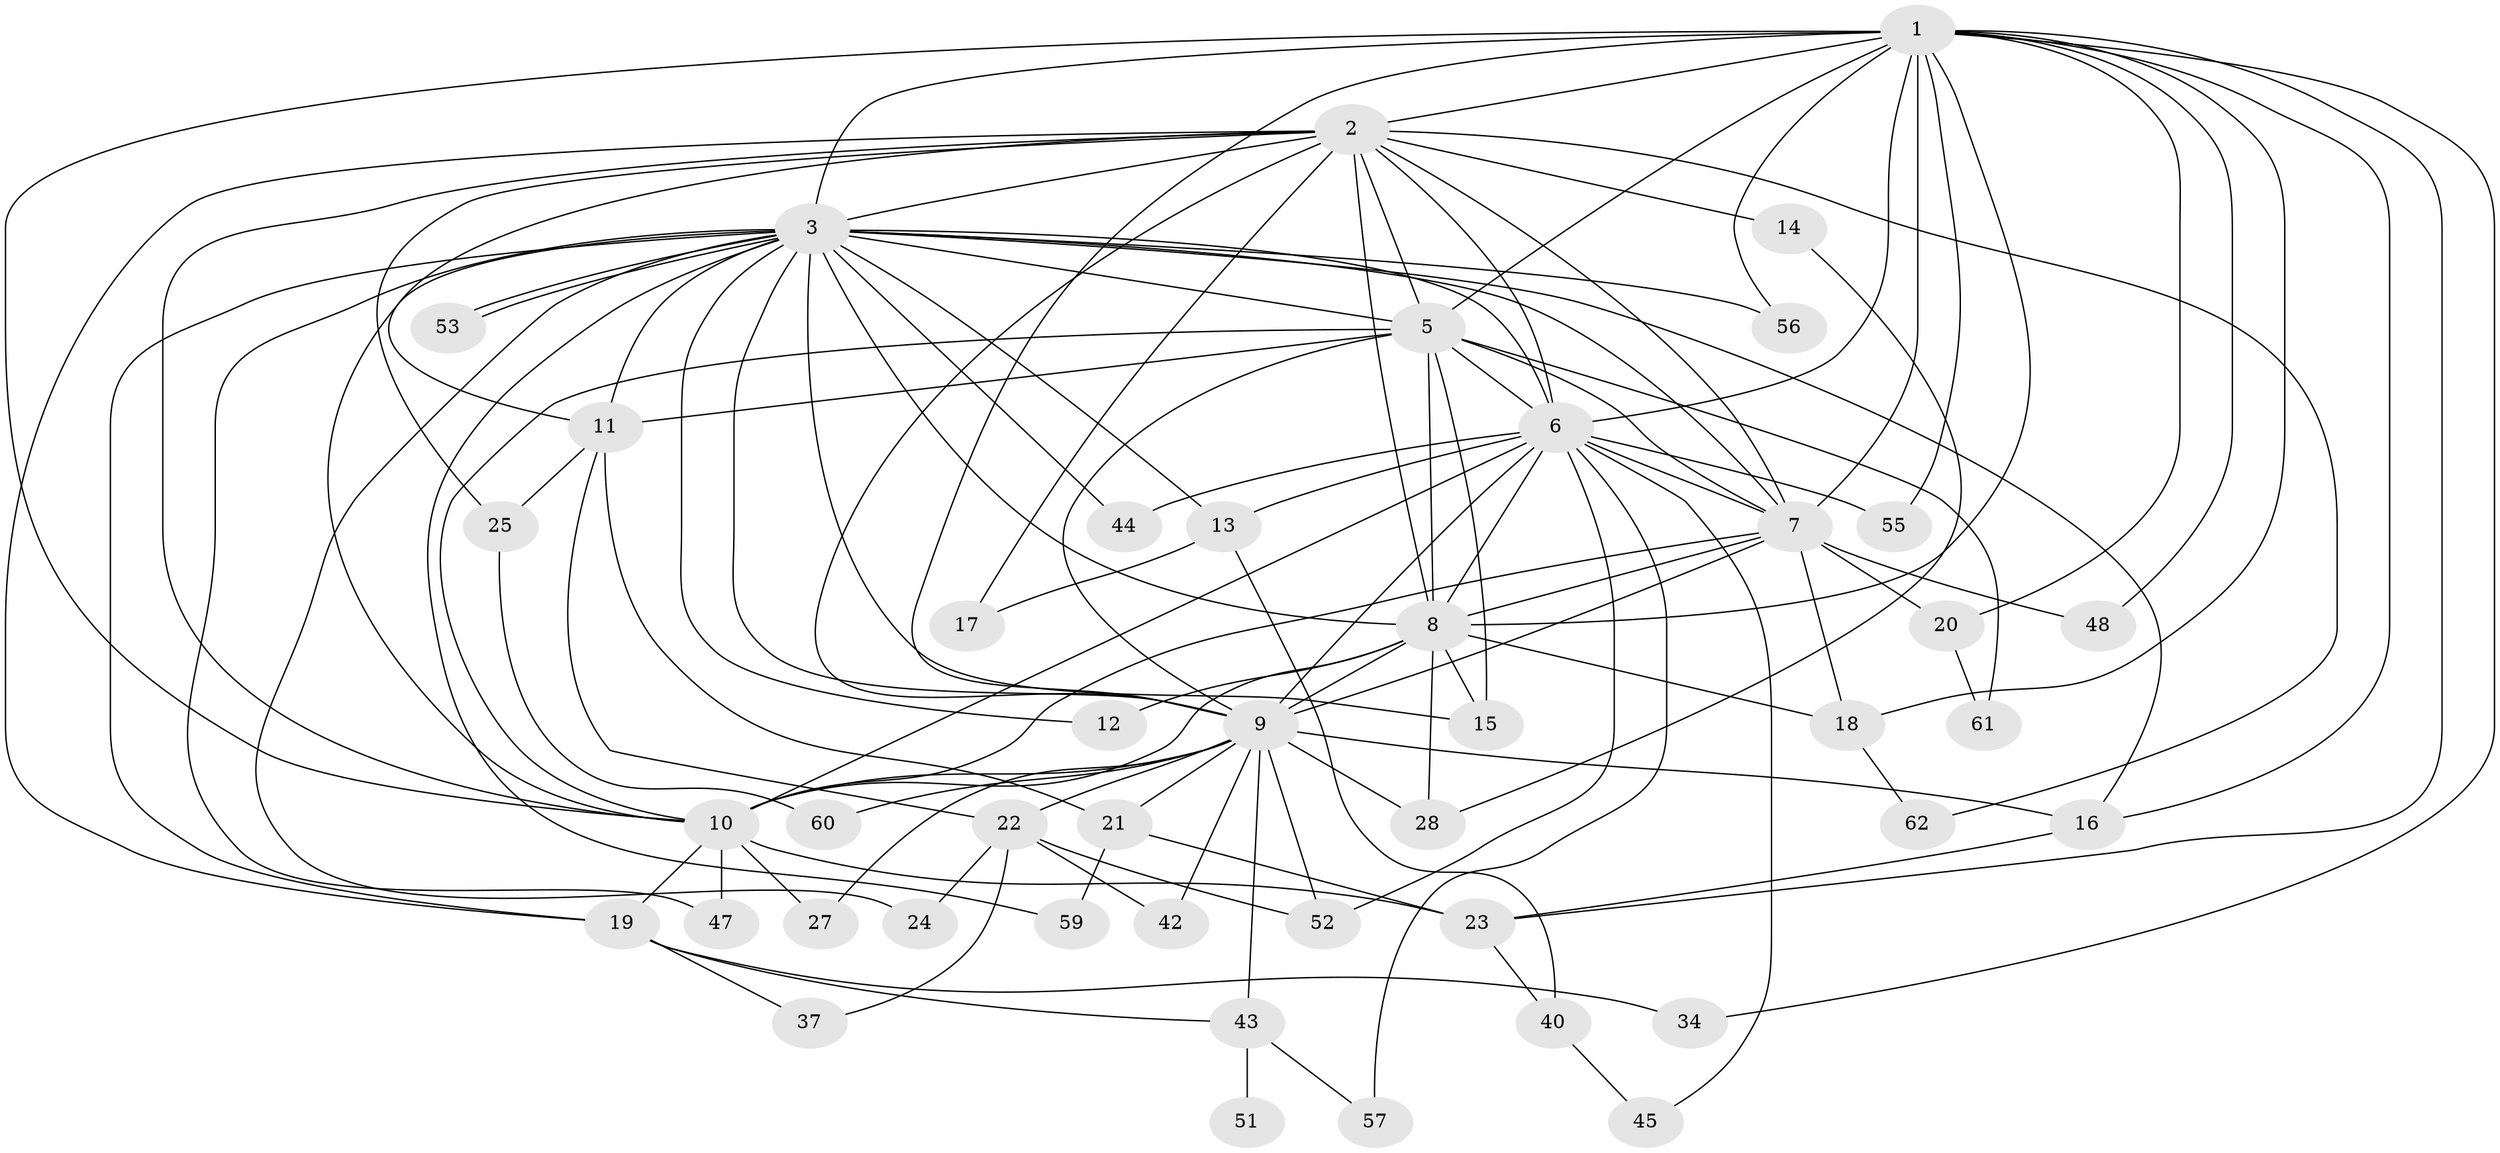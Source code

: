 // original degree distribution, {19: 0.03076923076923077, 12: 0.015384615384615385, 23: 0.015384615384615385, 15: 0.015384615384615385, 13: 0.03076923076923077, 17: 0.015384615384615385, 16: 0.015384615384615385, 14: 0.015384615384615385, 6: 0.06153846153846154, 2: 0.5692307692307692, 4: 0.07692307692307693, 3: 0.1076923076923077, 5: 0.03076923076923077}
// Generated by graph-tools (version 1.1) at 2025/11/02/27/25 16:11:05]
// undirected, 45 vertices, 115 edges
graph export_dot {
graph [start="1"]
  node [color=gray90,style=filled];
  1 [super="+38"];
  2 [super="+4"];
  3 [super="+65"];
  5 [super="+49"];
  6 [super="+54"];
  7 [super="+30"];
  8 [super="+31"];
  9 [super="+64"];
  10 [super="+32"];
  11 [super="+26"];
  12;
  13;
  14 [super="+36"];
  15 [super="+29"];
  16 [super="+50"];
  17;
  18 [super="+39"];
  19 [super="+35"];
  20 [super="+33"];
  21 [super="+41"];
  22 [super="+63"];
  23 [super="+58"];
  24;
  25;
  27;
  28;
  34;
  37;
  40;
  42;
  43 [super="+46"];
  44;
  45;
  47;
  48;
  51;
  52;
  53;
  55;
  56;
  57;
  59;
  60;
  61;
  62;
  1 -- 2 [weight=2];
  1 -- 3;
  1 -- 5;
  1 -- 6;
  1 -- 7 [weight=2];
  1 -- 8;
  1 -- 9;
  1 -- 10;
  1 -- 16;
  1 -- 18;
  1 -- 20 [weight=2];
  1 -- 23;
  1 -- 34;
  1 -- 48;
  1 -- 55;
  1 -- 56;
  2 -- 3 [weight=2];
  2 -- 5 [weight=2];
  2 -- 6 [weight=2];
  2 -- 7 [weight=2];
  2 -- 8 [weight=2];
  2 -- 9 [weight=2];
  2 -- 10 [weight=3];
  2 -- 17;
  2 -- 14 [weight=2];
  2 -- 19;
  2 -- 25;
  2 -- 62;
  2 -- 11;
  3 -- 5;
  3 -- 6;
  3 -- 7 [weight=2];
  3 -- 8;
  3 -- 9;
  3 -- 10;
  3 -- 11;
  3 -- 12;
  3 -- 13;
  3 -- 15;
  3 -- 19;
  3 -- 24;
  3 -- 44;
  3 -- 47;
  3 -- 53;
  3 -- 53;
  3 -- 56;
  3 -- 59;
  3 -- 16;
  5 -- 6;
  5 -- 7;
  5 -- 8;
  5 -- 9 [weight=2];
  5 -- 10;
  5 -- 11;
  5 -- 15;
  5 -- 61;
  6 -- 7 [weight=2];
  6 -- 8;
  6 -- 9;
  6 -- 10 [weight=2];
  6 -- 13;
  6 -- 44;
  6 -- 45;
  6 -- 52;
  6 -- 55;
  6 -- 57;
  7 -- 8;
  7 -- 9;
  7 -- 10;
  7 -- 18 [weight=2];
  7 -- 20;
  7 -- 48;
  8 -- 9;
  8 -- 10;
  8 -- 12;
  8 -- 28;
  8 -- 18;
  8 -- 15;
  9 -- 10;
  9 -- 16;
  9 -- 21;
  9 -- 22;
  9 -- 27;
  9 -- 42;
  9 -- 43;
  9 -- 52;
  9 -- 60;
  9 -- 28;
  10 -- 27;
  10 -- 47;
  10 -- 19;
  10 -- 23;
  11 -- 21;
  11 -- 22;
  11 -- 25;
  13 -- 17;
  13 -- 40;
  14 -- 28;
  16 -- 23;
  18 -- 62;
  19 -- 34;
  19 -- 37;
  19 -- 43;
  20 -- 61;
  21 -- 59;
  21 -- 23;
  22 -- 24;
  22 -- 37;
  22 -- 42;
  22 -- 52;
  23 -- 40;
  25 -- 60;
  40 -- 45;
  43 -- 51 [weight=2];
  43 -- 57;
}
